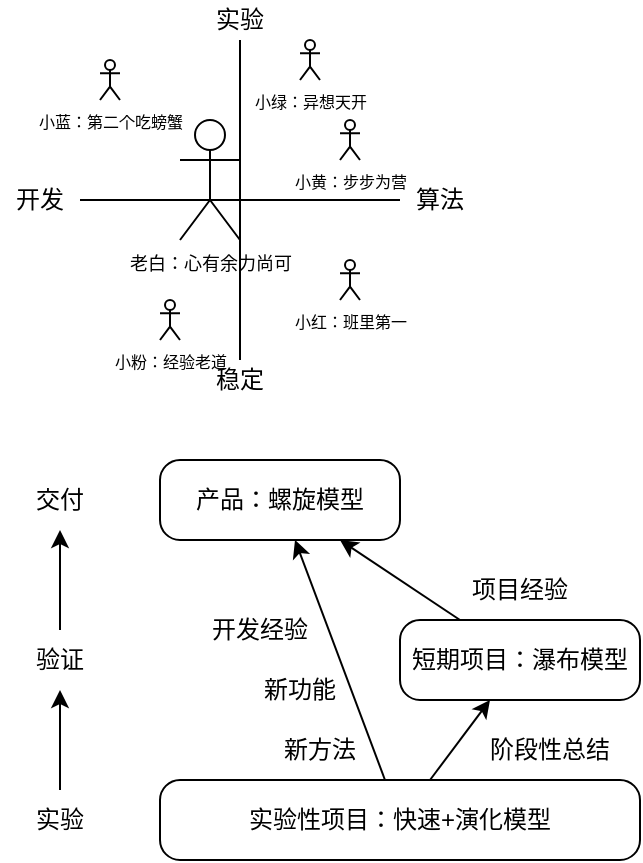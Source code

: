 <mxfile>
    <diagram id="pHsxi5iWS5KXRpg3r2qr" name="第 1 页">
        <mxGraphModel dx="359" dy="834" grid="0" gridSize="10" guides="1" tooltips="1" connect="1" arrows="1" fold="1" page="0" pageScale="1" pageWidth="827" pageHeight="1169" math="0" shadow="0">
            <root>
                <mxCell id="0"/>
                <mxCell id="1" parent="0"/>
                <mxCell id="2" value="产品：螺旋模型" style="rounded=1;whiteSpace=wrap;html=1;absoluteArcSize=1;" parent="1" vertex="1">
                    <mxGeometry x="80" y="90" width="120" height="40" as="geometry"/>
                </mxCell>
                <mxCell id="3" value="" style="endArrow=none;html=1;fontFamily=Helvetica;fontSize=12;fontColor=default;" parent="1" edge="1">
                    <mxGeometry width="50" height="50" relative="1" as="geometry">
                        <mxPoint x="120" y="40" as="sourcePoint"/>
                        <mxPoint x="120" y="-120" as="targetPoint"/>
                    </mxGeometry>
                </mxCell>
                <mxCell id="4" value="" style="endArrow=none;html=1;fontFamily=Helvetica;fontSize=12;fontColor=default;" parent="1" edge="1">
                    <mxGeometry width="50" height="50" relative="1" as="geometry">
                        <mxPoint x="40" y="-40" as="sourcePoint"/>
                        <mxPoint x="200" y="-40" as="targetPoint"/>
                    </mxGeometry>
                </mxCell>
                <mxCell id="5" value="开发" style="text;html=1;strokeColor=none;fillColor=none;align=center;verticalAlign=middle;whiteSpace=wrap;rounded=0;fontFamily=Helvetica;fontSize=12;fontColor=default;" parent="1" vertex="1">
                    <mxGeometry y="-50" width="40" height="20" as="geometry"/>
                </mxCell>
                <mxCell id="6" value="算法" style="text;html=1;strokeColor=none;fillColor=none;align=center;verticalAlign=middle;whiteSpace=wrap;rounded=0;fontFamily=Helvetica;fontSize=12;fontColor=default;" parent="1" vertex="1">
                    <mxGeometry x="200" y="-50" width="40" height="20" as="geometry"/>
                </mxCell>
                <mxCell id="7" value="实验" style="text;html=1;strokeColor=none;fillColor=none;align=center;verticalAlign=middle;whiteSpace=wrap;rounded=0;fontFamily=Helvetica;fontSize=12;fontColor=default;" parent="1" vertex="1">
                    <mxGeometry x="100" y="-140" width="40" height="20" as="geometry"/>
                </mxCell>
                <mxCell id="8" value="稳定" style="text;html=1;strokeColor=none;fillColor=none;align=center;verticalAlign=middle;whiteSpace=wrap;rounded=0;fontFamily=Helvetica;fontSize=12;fontColor=default;" parent="1" vertex="1">
                    <mxGeometry x="100" y="40" width="40" height="20" as="geometry"/>
                </mxCell>
                <mxCell id="9" value="&lt;font style=&quot;font-size: 8px;&quot;&gt;小蓝：第二个吃螃蟹&lt;/font&gt;" style="shape=umlActor;verticalLabelPosition=bottom;verticalAlign=top;html=1;outlineConnect=0;rounded=0;fontFamily=Helvetica;fontSize=8;fontColor=default;fillColor=none;gradientColor=none;" parent="1" vertex="1">
                    <mxGeometry x="50" y="-110" width="10" height="20" as="geometry"/>
                </mxCell>
                <mxCell id="10" value="小绿：异想天开" style="shape=umlActor;verticalLabelPosition=bottom;verticalAlign=top;html=1;outlineConnect=0;rounded=0;fontFamily=Helvetica;fontSize=8;fontColor=default;fillColor=none;gradientColor=none;" parent="1" vertex="1">
                    <mxGeometry x="150" y="-120" width="10" height="20" as="geometry"/>
                </mxCell>
                <mxCell id="11" value="小粉：经验老道" style="shape=umlActor;verticalLabelPosition=bottom;verticalAlign=top;html=1;outlineConnect=0;rounded=0;fontFamily=Helvetica;fontSize=8;fontColor=default;fillColor=none;gradientColor=none;" parent="1" vertex="1">
                    <mxGeometry x="80" y="10" width="10" height="20" as="geometry"/>
                </mxCell>
                <mxCell id="12" value="小红：班里第一" style="shape=umlActor;verticalLabelPosition=bottom;verticalAlign=top;html=1;outlineConnect=0;rounded=0;fontFamily=Helvetica;fontSize=8;fontColor=default;fillColor=none;gradientColor=none;" parent="1" vertex="1">
                    <mxGeometry x="170" y="-10" width="10" height="20" as="geometry"/>
                </mxCell>
                <mxCell id="14" value="小黄：步步为营" style="shape=umlActor;verticalLabelPosition=bottom;verticalAlign=top;html=1;outlineConnect=0;rounded=0;fontFamily=Helvetica;fontSize=8;fontColor=default;fillColor=none;gradientColor=none;" parent="1" vertex="1">
                    <mxGeometry x="170" y="-80" width="10" height="20" as="geometry"/>
                </mxCell>
                <mxCell id="16" value="老白：心有余力尚可" style="shape=umlActor;verticalLabelPosition=bottom;verticalAlign=top;html=1;outlineConnect=0;rounded=0;fontFamily=Helvetica;fontSize=9;fontColor=default;fillColor=none;gradientColor=none;" parent="1" vertex="1">
                    <mxGeometry x="90" y="-80" width="30" height="60" as="geometry"/>
                </mxCell>
                <mxCell id="20" style="edgeStyle=none;html=1;" edge="1" parent="1" source="17" target="2">
                    <mxGeometry relative="1" as="geometry"/>
                </mxCell>
                <mxCell id="17" value="短期项目：瀑布模型" style="rounded=1;whiteSpace=wrap;html=1;absoluteArcSize=1;" vertex="1" parent="1">
                    <mxGeometry x="200" y="170" width="120" height="40" as="geometry"/>
                </mxCell>
                <mxCell id="19" style="edgeStyle=none;html=1;" edge="1" parent="1" source="18" target="17">
                    <mxGeometry relative="1" as="geometry">
                        <Array as="points"/>
                    </mxGeometry>
                </mxCell>
                <mxCell id="21" style="edgeStyle=none;html=1;" edge="1" parent="1" source="18" target="2">
                    <mxGeometry relative="1" as="geometry"/>
                </mxCell>
                <mxCell id="18" value="实验性项目：快速+演化模型" style="rounded=1;whiteSpace=wrap;html=1;absoluteArcSize=1;" vertex="1" parent="1">
                    <mxGeometry x="80" y="250" width="240" height="40" as="geometry"/>
                </mxCell>
                <mxCell id="22" value="新方法" style="text;html=1;strokeColor=none;fillColor=none;align=center;verticalAlign=middle;whiteSpace=wrap;rounded=0;" vertex="1" parent="1">
                    <mxGeometry x="130" y="220" width="60" height="30" as="geometry"/>
                </mxCell>
                <mxCell id="23" value="交付" style="text;html=1;strokeColor=none;fillColor=none;align=center;verticalAlign=middle;whiteSpace=wrap;rounded=0;" vertex="1" parent="1">
                    <mxGeometry y="95" width="60" height="30" as="geometry"/>
                </mxCell>
                <mxCell id="27" style="edgeStyle=none;html=1;" edge="1" parent="1" source="24" target="23">
                    <mxGeometry relative="1" as="geometry"/>
                </mxCell>
                <mxCell id="24" value="验证" style="text;html=1;strokeColor=none;fillColor=none;align=center;verticalAlign=middle;whiteSpace=wrap;rounded=0;" vertex="1" parent="1">
                    <mxGeometry y="175" width="60" height="30" as="geometry"/>
                </mxCell>
                <mxCell id="26" style="edgeStyle=none;html=1;" edge="1" parent="1" source="25" target="24">
                    <mxGeometry relative="1" as="geometry"/>
                </mxCell>
                <mxCell id="25" value="实验" style="text;html=1;strokeColor=none;fillColor=none;align=center;verticalAlign=middle;whiteSpace=wrap;rounded=0;" vertex="1" parent="1">
                    <mxGeometry y="255" width="60" height="30" as="geometry"/>
                </mxCell>
                <mxCell id="28" value="阶段性总结" style="text;html=1;strokeColor=none;fillColor=none;align=center;verticalAlign=middle;whiteSpace=wrap;rounded=0;" vertex="1" parent="1">
                    <mxGeometry x="230" y="220" width="90" height="30" as="geometry"/>
                </mxCell>
                <mxCell id="29" value="项目经验" style="text;html=1;strokeColor=none;fillColor=none;align=center;verticalAlign=middle;whiteSpace=wrap;rounded=0;" vertex="1" parent="1">
                    <mxGeometry x="230" y="140" width="60" height="30" as="geometry"/>
                </mxCell>
                <mxCell id="30" value="新功能" style="text;html=1;strokeColor=none;fillColor=none;align=center;verticalAlign=middle;whiteSpace=wrap;rounded=0;" vertex="1" parent="1">
                    <mxGeometry x="120" y="190" width="60" height="30" as="geometry"/>
                </mxCell>
                <mxCell id="31" value="开发经验" style="text;html=1;strokeColor=none;fillColor=none;align=center;verticalAlign=middle;whiteSpace=wrap;rounded=0;" vertex="1" parent="1">
                    <mxGeometry x="100" y="160" width="60" height="30" as="geometry"/>
                </mxCell>
            </root>
        </mxGraphModel>
    </diagram>
</mxfile>